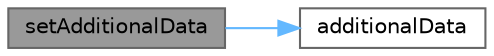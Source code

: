 digraph "setAdditionalData"
{
 // INTERACTIVE_SVG=YES
 // LATEX_PDF_SIZE
  bgcolor="transparent";
  edge [fontname=Helvetica,fontsize=10,labelfontname=Helvetica,labelfontsize=10];
  node [fontname=Helvetica,fontsize=10,shape=box,height=0.2,width=0.4];
  rankdir="LR";
  Node1 [label="setAdditionalData",height=0.2,width=0.4,color="gray40", fillcolor="grey60", style="filled", fontcolor="black",tooltip=" "];
  Node1 -> Node2 [color="steelblue1",style="solid"];
  Node2 [label="additionalData",height=0.2,width=0.4,color="grey40", fillcolor="white", style="filled",URL="$classore_1_1data_1_1_trade.html#a919795b8329038a10d1c19250ce113a5",tooltip="returns all additional data returned by the trade once built"];
}
